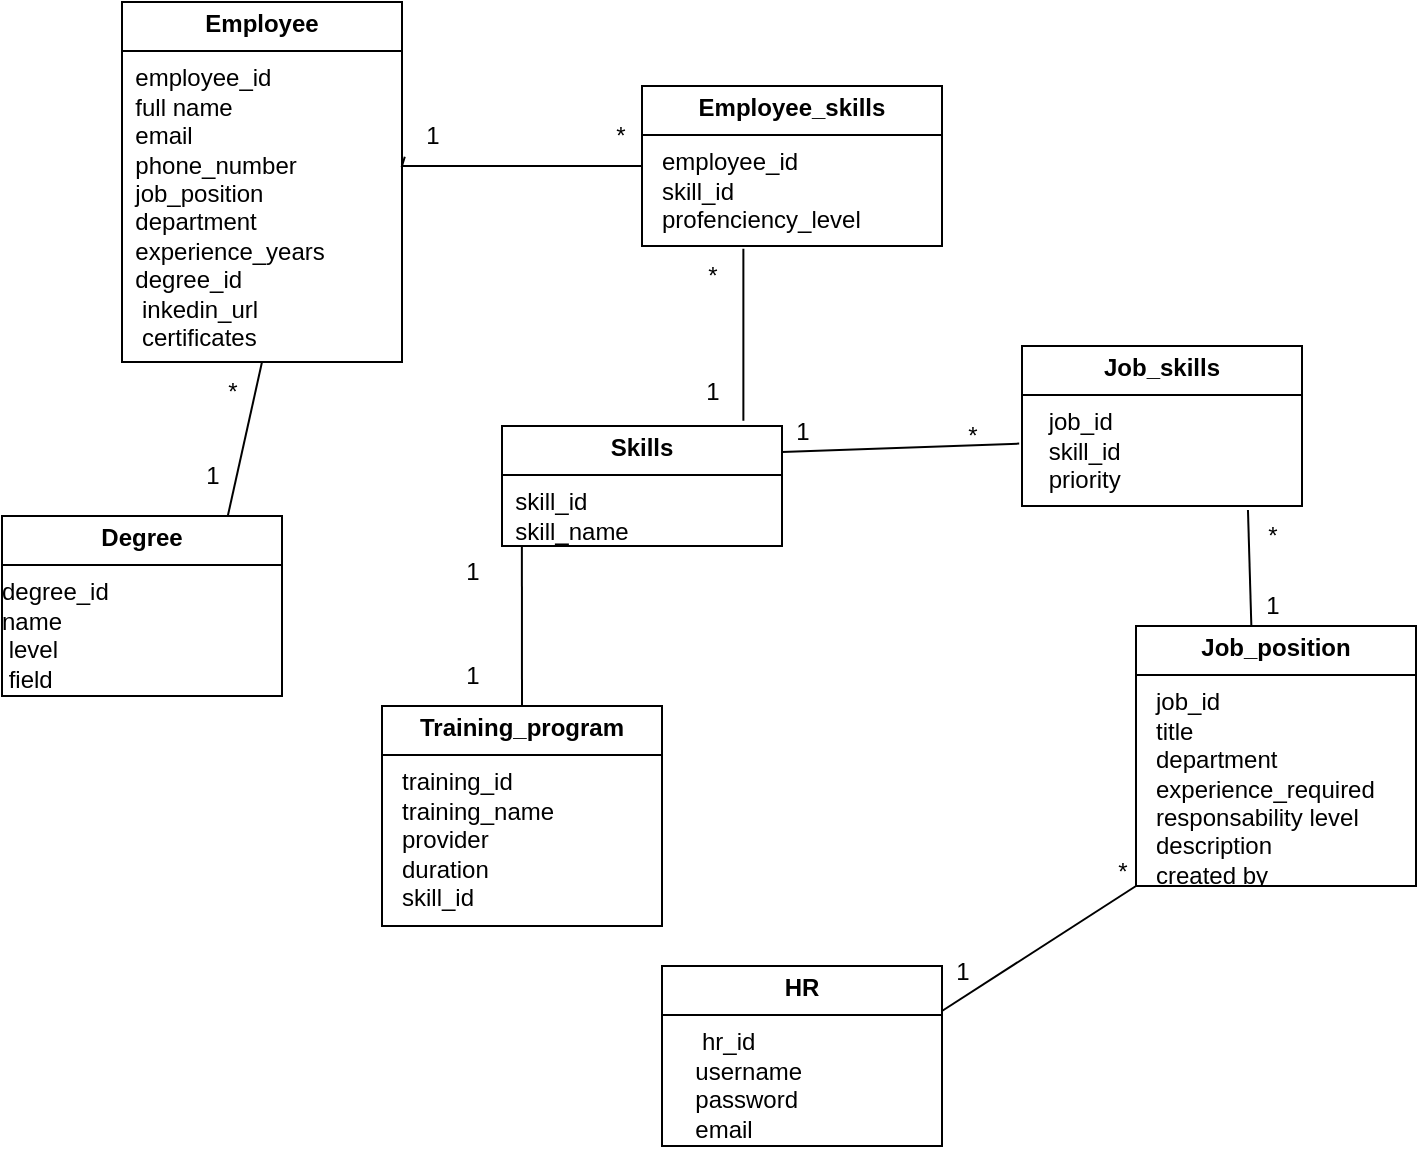 <mxfile version="26.0.14">
  <diagram id="C5RBs43oDa-KdzZeNtuy" name="Page-1">
    <mxGraphModel dx="1461" dy="652" grid="1" gridSize="10" guides="1" tooltips="1" connect="1" arrows="1" fold="1" page="1" pageScale="1" pageWidth="827" pageHeight="1169" math="0" shadow="0">
      <root>
        <mxCell id="WIyWlLk6GJQsqaUBKTNV-0" />
        <mxCell id="WIyWlLk6GJQsqaUBKTNV-1" parent="WIyWlLk6GJQsqaUBKTNV-0" />
        <mxCell id="3dclUxW02WmgJ_x5xP7q-3" value="&lt;p style=&quot;margin:0px;margin-top:4px;text-align:center;&quot;&gt;&lt;b&gt;Employee&lt;/b&gt;&lt;/p&gt;&lt;hr size=&quot;1&quot; style=&quot;border-style:solid;&quot;&gt;&lt;div style=&quot;height:2px;&quot;&gt;&amp;nbsp; employee_id&amp;nbsp; &amp;nbsp; &amp;nbsp; &amp;nbsp; &amp;nbsp; &amp;nbsp; &amp;nbsp; &amp;nbsp; &amp;nbsp; &amp;nbsp; &amp;nbsp; full name&amp;nbsp; &amp;nbsp; &amp;nbsp; &amp;nbsp; &amp;nbsp; &amp;nbsp; &amp;nbsp; &amp;nbsp; &amp;nbsp; &amp;nbsp; &amp;nbsp; &amp;nbsp; &amp;nbsp; &amp;nbsp; email&amp;nbsp; &amp;nbsp; &amp;nbsp; &amp;nbsp; &amp;nbsp; &amp;nbsp; &amp;nbsp; &amp;nbsp; &amp;nbsp; &amp;nbsp; &amp;nbsp; &amp;nbsp; &amp;nbsp; &amp;nbsp; &amp;nbsp; &amp;nbsp; &amp;nbsp; phone_number&amp;nbsp; &amp;nbsp; &amp;nbsp; &amp;nbsp; &amp;nbsp; &amp;nbsp; &amp;nbsp; &amp;nbsp; &amp;nbsp; job_position&amp;nbsp; &amp;nbsp; &amp;nbsp; &amp;nbsp; &amp;nbsp; &amp;nbsp; &amp;nbsp; &amp;nbsp; &amp;nbsp; &amp;nbsp; &amp;nbsp; department&amp;nbsp; &amp;nbsp; &amp;nbsp; &amp;nbsp; &amp;nbsp; &amp;nbsp; &amp;nbsp; &amp;nbsp; &amp;nbsp; &amp;nbsp; &amp;nbsp; &amp;nbsp; experience_years&amp;nbsp; &amp;nbsp; &amp;nbsp; &amp;nbsp; &amp;nbsp; &amp;nbsp; &amp;nbsp; degree_id&amp;nbsp; &amp;nbsp; &amp;nbsp; &amp;nbsp; &amp;nbsp; &amp;nbsp; &amp;nbsp; &amp;nbsp; &amp;nbsp; &amp;nbsp; &amp;nbsp; &amp;nbsp; &amp;nbsp; &amp;nbsp;inkedin_url&amp;nbsp; &amp;nbsp; &amp;nbsp; &amp;nbsp; &amp;nbsp; &amp;nbsp; &amp;nbsp; &amp;nbsp; &amp;nbsp; &amp;nbsp; &amp;nbsp; &amp;nbsp; &amp;nbsp;certificates&amp;nbsp; &amp;nbsp; &amp;nbsp; &amp;nbsp; &amp;nbsp; &amp;nbsp; &amp;nbsp; &amp;nbsp; &amp;nbsp; &amp;nbsp; &amp;nbsp; &amp;nbsp; &amp;nbsp; &amp;nbsp; &amp;nbsp; &amp;nbsp; &amp;nbsp; &amp;nbsp; &amp;nbsp; &amp;nbsp; &amp;nbsp; &amp;nbsp; &amp;nbsp; &amp;nbsp; &amp;nbsp; &amp;nbsp; &amp;nbsp; &amp;nbsp; &amp;nbsp; &amp;nbsp; &amp;nbsp; &amp;nbsp; &amp;nbsp;&lt;/div&gt;&lt;div style=&quot;height:2px;&quot;&gt;&lt;br&gt;&lt;/div&gt;&lt;div style=&quot;height:2px;&quot;&gt;&lt;br&gt;&lt;/div&gt;" style="verticalAlign=top;align=left;overflow=fill;html=1;whiteSpace=wrap;" parent="WIyWlLk6GJQsqaUBKTNV-1" vertex="1">
          <mxGeometry x="180" y="78" width="140" height="180" as="geometry" />
        </mxCell>
        <mxCell id="3dclUxW02WmgJ_x5xP7q-4" value="&lt;p style=&quot;margin:0px;margin-top:4px;text-align:center;&quot;&gt;&lt;b&gt;Skills&lt;/b&gt;&lt;/p&gt;&lt;hr size=&quot;1&quot; style=&quot;border-style:solid;&quot;&gt;&lt;div style=&quot;height:2px;&quot;&gt;&amp;nbsp; skill_id&amp;nbsp; &amp;nbsp; &amp;nbsp; &amp;nbsp; &amp;nbsp; &amp;nbsp; &amp;nbsp; &amp;nbsp; &amp;nbsp; &amp;nbsp; &amp;nbsp; &amp;nbsp; &amp;nbsp; &amp;nbsp; &amp;nbsp; &amp;nbsp; skill_name&lt;/div&gt;&lt;div style=&quot;height:2px;&quot;&gt;&amp;nbsp;&lt;/div&gt;" style="verticalAlign=top;align=left;overflow=fill;html=1;whiteSpace=wrap;" parent="WIyWlLk6GJQsqaUBKTNV-1" vertex="1">
          <mxGeometry x="370" y="290" width="140" height="60" as="geometry" />
        </mxCell>
        <mxCell id="3dclUxW02WmgJ_x5xP7q-8" value="&lt;p style=&quot;margin:0px;margin-top:4px;text-align:center;&quot;&gt;&lt;b&gt;Employee_skills&lt;/b&gt;&lt;/p&gt;&lt;hr size=&quot;1&quot; style=&quot;border-style:solid;&quot;&gt;&lt;div style=&quot;height:2px;&quot;&gt;&amp;nbsp; &amp;nbsp;employee_id&amp;nbsp; &amp;nbsp; &amp;nbsp; &amp;nbsp; &amp;nbsp; &amp;nbsp; &amp;nbsp; &amp;nbsp; &amp;nbsp; &amp;nbsp; &amp;nbsp; &amp;nbsp; &amp;nbsp;skill_id&amp;nbsp; &amp;nbsp; &amp;nbsp; &amp;nbsp; &amp;nbsp; &amp;nbsp; &amp;nbsp; &amp;nbsp; &amp;nbsp; &amp;nbsp; &amp;nbsp; &amp;nbsp; &amp;nbsp; &amp;nbsp; &amp;nbsp; &amp;nbsp; &amp;nbsp; &amp;nbsp;profenciency_level&lt;/div&gt;" style="verticalAlign=top;align=left;overflow=fill;html=1;whiteSpace=wrap;" parent="WIyWlLk6GJQsqaUBKTNV-1" vertex="1">
          <mxGeometry x="440" y="120" width="150" height="80" as="geometry" />
        </mxCell>
        <mxCell id="3dclUxW02WmgJ_x5xP7q-9" style="edgeStyle=orthogonalEdgeStyle;rounded=0;orthogonalLoop=1;jettySize=auto;html=1;exitX=0.5;exitY=1;exitDx=0;exitDy=0;" parent="WIyWlLk6GJQsqaUBKTNV-1" source="3dclUxW02WmgJ_x5xP7q-4" target="3dclUxW02WmgJ_x5xP7q-4" edge="1">
          <mxGeometry relative="1" as="geometry" />
        </mxCell>
        <mxCell id="3dclUxW02WmgJ_x5xP7q-10" value="&lt;p style=&quot;margin:0px;margin-top:4px;text-align:center;&quot;&gt;&lt;b&gt;Job_position&lt;/b&gt;&lt;/p&gt;&lt;hr size=&quot;1&quot; style=&quot;border-style:solid;&quot;&gt;&lt;div style=&quot;height:2px;&quot;&gt;&amp;nbsp; &amp;nbsp;job_id&amp;nbsp; &amp;nbsp; &amp;nbsp; &amp;nbsp; &amp;nbsp; &amp;nbsp; &amp;nbsp; &amp;nbsp; &amp;nbsp; &amp;nbsp; &amp;nbsp; &amp;nbsp; &amp;nbsp; &amp;nbsp; &amp;nbsp; &amp;nbsp; &amp;nbsp;title&amp;nbsp; &amp;nbsp; &amp;nbsp; &amp;nbsp; &amp;nbsp; &amp;nbsp; &amp;nbsp; &amp;nbsp; &amp;nbsp; &amp;nbsp; &amp;nbsp; &amp;nbsp; &amp;nbsp; &amp;nbsp; &amp;nbsp; &amp;nbsp; &amp;nbsp; &amp;nbsp; &amp;nbsp;department&amp;nbsp; &amp;nbsp; &amp;nbsp; &amp;nbsp; &amp;nbsp; &amp;nbsp; &amp;nbsp; &amp;nbsp; &amp;nbsp; &amp;nbsp; &amp;nbsp; &amp;nbsp;experience_required&amp;nbsp; &amp;nbsp; &amp;nbsp; &amp;nbsp; &amp;nbsp;responsability level&amp;nbsp; &amp;nbsp; &amp;nbsp; &amp;nbsp; &amp;nbsp; &amp;nbsp;description&amp;nbsp; &amp;nbsp; &amp;nbsp; &amp;nbsp; &amp;nbsp; &amp;nbsp; &amp;nbsp; &amp;nbsp; &amp;nbsp; &amp;nbsp; &amp;nbsp; &amp;nbsp; &amp;nbsp;created by&lt;/div&gt;" style="verticalAlign=top;align=left;overflow=fill;html=1;whiteSpace=wrap;" parent="WIyWlLk6GJQsqaUBKTNV-1" vertex="1">
          <mxGeometry x="687" y="390" width="140" height="130" as="geometry" />
        </mxCell>
        <mxCell id="3dclUxW02WmgJ_x5xP7q-11" value="&lt;p style=&quot;margin:0px;margin-top:4px;text-align:center;&quot;&gt;&lt;b&gt;Job_skills&lt;/b&gt;&lt;/p&gt;&lt;hr size=&quot;1&quot; style=&quot;border-style:solid;&quot;&gt;&lt;div style=&quot;height:2px;&quot;&gt;&amp;nbsp; &amp;nbsp; job_id&amp;nbsp; &amp;nbsp; &amp;nbsp; &amp;nbsp; &amp;nbsp; &amp;nbsp; &amp;nbsp; &amp;nbsp; &amp;nbsp; &amp;nbsp; &amp;nbsp; &amp;nbsp; &amp;nbsp; &amp;nbsp; &amp;nbsp; &amp;nbsp; skill_id&amp;nbsp; &amp;nbsp; &amp;nbsp; &amp;nbsp; &amp;nbsp; &amp;nbsp; &amp;nbsp; &amp;nbsp; &amp;nbsp; &amp;nbsp; &amp;nbsp; &amp;nbsp; &amp;nbsp; &amp;nbsp; &amp;nbsp; &amp;nbsp; priority&lt;/div&gt;" style="verticalAlign=top;align=left;overflow=fill;html=1;whiteSpace=wrap;" parent="WIyWlLk6GJQsqaUBKTNV-1" vertex="1">
          <mxGeometry x="630" y="250" width="140" height="80" as="geometry" />
        </mxCell>
        <mxCell id="3dclUxW02WmgJ_x5xP7q-12" value="&lt;p style=&quot;margin:0px;margin-top:4px;text-align:center;&quot;&gt;&lt;b&gt;Training_program&lt;/b&gt;&lt;/p&gt;&lt;hr size=&quot;1&quot; style=&quot;border-style:solid;&quot;&gt;&lt;div style=&quot;height:2px;&quot;&gt;&amp;nbsp; &amp;nbsp;training_id&amp;nbsp; &amp;nbsp; &amp;nbsp; &amp;nbsp; &amp;nbsp; &amp;nbsp; &amp;nbsp; &amp;nbsp; &amp;nbsp; &amp;nbsp; &amp;nbsp; &amp;nbsp; &amp;nbsp;training_name&amp;nbsp; &amp;nbsp; &amp;nbsp; &amp;nbsp; &amp;nbsp; &amp;nbsp; &amp;nbsp; &amp;nbsp; &amp;nbsp; &amp;nbsp;provider&amp;nbsp; &amp;nbsp; &amp;nbsp; &amp;nbsp; &amp;nbsp; &amp;nbsp; &amp;nbsp; &amp;nbsp; &amp;nbsp; &amp;nbsp; &amp;nbsp; &amp;nbsp; &amp;nbsp; &amp;nbsp; &amp;nbsp;duration&amp;nbsp; &amp;nbsp; &amp;nbsp; &amp;nbsp; &amp;nbsp; &amp;nbsp; &amp;nbsp; &amp;nbsp; &amp;nbsp; &amp;nbsp; &amp;nbsp; &amp;nbsp; &amp;nbsp; &amp;nbsp; &amp;nbsp;skill_id&amp;nbsp; &amp;nbsp; &amp;nbsp; &amp;nbsp; &amp;nbsp; &amp;nbsp; &amp;nbsp; &amp;nbsp; &amp;nbsp; &amp;nbsp; &amp;nbsp; &amp;nbsp; &amp;nbsp; &amp;nbsp; &amp;nbsp; &amp;nbsp; &amp;nbsp; &amp;nbsp; &amp;nbsp;&lt;/div&gt;" style="verticalAlign=top;align=left;overflow=fill;html=1;whiteSpace=wrap;" parent="WIyWlLk6GJQsqaUBKTNV-1" vertex="1">
          <mxGeometry x="310" y="430" width="140" height="110" as="geometry" />
        </mxCell>
        <mxCell id="3dclUxW02WmgJ_x5xP7q-16" value="&lt;p style=&quot;margin:0px;margin-top:4px;text-align:center;&quot;&gt;&lt;b&gt;HR&lt;/b&gt;&lt;/p&gt;&lt;hr size=&quot;1&quot; style=&quot;border-style:solid;&quot;&gt;&lt;div style=&quot;height:2px;&quot;&gt;&amp;nbsp; &amp;nbsp; &amp;nbsp; hr_id&amp;nbsp; &amp;nbsp; &amp;nbsp; &amp;nbsp; &amp;nbsp; &amp;nbsp; &amp;nbsp; &amp;nbsp; &amp;nbsp; &amp;nbsp; &amp;nbsp; &amp;nbsp; &amp;nbsp; &amp;nbsp; &amp;nbsp; &amp;nbsp; &amp;nbsp;username&amp;nbsp; &amp;nbsp; &amp;nbsp; &amp;nbsp; &amp;nbsp; &amp;nbsp; &amp;nbsp; &amp;nbsp; &amp;nbsp; &amp;nbsp; &amp;nbsp; &amp;nbsp; &amp;nbsp;password&amp;nbsp; &amp;nbsp; &amp;nbsp; &amp;nbsp; &amp;nbsp; &amp;nbsp; &amp;nbsp; &amp;nbsp; &amp;nbsp; &amp;nbsp; &amp;nbsp; &amp;nbsp; &amp;nbsp; &amp;nbsp;email&amp;nbsp; &amp;nbsp; &amp;nbsp; &amp;nbsp; &amp;nbsp; &amp;nbsp; &amp;nbsp; &amp;nbsp; &amp;nbsp;&lt;/div&gt;" style="verticalAlign=top;align=left;overflow=fill;html=1;whiteSpace=wrap;" parent="WIyWlLk6GJQsqaUBKTNV-1" vertex="1">
          <mxGeometry x="450" y="560" width="140" height="90" as="geometry" />
        </mxCell>
        <mxCell id="3dclUxW02WmgJ_x5xP7q-25" value="" style="endArrow=none;html=1;rounded=0;exitX=0.807;exitY=1.025;exitDx=0;exitDy=0;exitPerimeter=0;entryX=0.412;entryY=0;entryDx=0;entryDy=0;entryPerimeter=0;" parent="WIyWlLk6GJQsqaUBKTNV-1" source="3dclUxW02WmgJ_x5xP7q-11" target="3dclUxW02WmgJ_x5xP7q-10" edge="1">
          <mxGeometry relative="1" as="geometry">
            <mxPoint x="650" y="261.33" as="sourcePoint" />
            <mxPoint x="744" y="360" as="targetPoint" />
          </mxGeometry>
        </mxCell>
        <mxCell id="3dclUxW02WmgJ_x5xP7q-29" value="" style="endArrow=none;html=1;rounded=0;entryX=-0.01;entryY=0.61;entryDx=0;entryDy=0;entryPerimeter=0;" parent="WIyWlLk6GJQsqaUBKTNV-1" target="3dclUxW02WmgJ_x5xP7q-11" edge="1">
          <mxGeometry relative="1" as="geometry">
            <mxPoint x="510" y="303" as="sourcePoint" />
            <mxPoint x="620" y="300" as="targetPoint" />
          </mxGeometry>
        </mxCell>
        <mxCell id="3dclUxW02WmgJ_x5xP7q-31" value="" style="endArrow=none;html=1;rounded=0;entryX=0.338;entryY=1.017;entryDx=0;entryDy=0;entryPerimeter=0;exitX=0.862;exitY=-0.044;exitDx=0;exitDy=0;exitPerimeter=0;" parent="WIyWlLk6GJQsqaUBKTNV-1" source="3dclUxW02WmgJ_x5xP7q-4" target="3dclUxW02WmgJ_x5xP7q-8" edge="1">
          <mxGeometry relative="1" as="geometry">
            <mxPoint x="490" y="280" as="sourcePoint" />
            <mxPoint x="510" y="240" as="targetPoint" />
          </mxGeometry>
        </mxCell>
        <mxCell id="3dclUxW02WmgJ_x5xP7q-32" value="" style="endArrow=none;html=1;rounded=0;exitX=1.01;exitY=0.43;exitDx=0;exitDy=0;exitPerimeter=0;" parent="WIyWlLk6GJQsqaUBKTNV-1" source="3dclUxW02WmgJ_x5xP7q-3" edge="1">
          <mxGeometry relative="1" as="geometry">
            <mxPoint x="330" y="160" as="sourcePoint" />
            <mxPoint x="440" y="160" as="targetPoint" />
            <Array as="points">
              <mxPoint x="320" y="160" />
            </Array>
          </mxGeometry>
        </mxCell>
        <mxCell id="3dclUxW02WmgJ_x5xP7q-33" style="edgeStyle=orthogonalEdgeStyle;rounded=0;orthogonalLoop=1;jettySize=auto;html=1;exitX=0.5;exitY=1;exitDx=0;exitDy=0;" parent="WIyWlLk6GJQsqaUBKTNV-1" source="3dclUxW02WmgJ_x5xP7q-12" target="3dclUxW02WmgJ_x5xP7q-12" edge="1">
          <mxGeometry relative="1" as="geometry" />
        </mxCell>
        <mxCell id="K-un5heEjTdDLmdkTGqn-3" value="" style="endArrow=none;html=1;rounded=0;entryX=0.071;entryY=1;entryDx=0;entryDy=0;entryPerimeter=0;exitX=0.5;exitY=0;exitDx=0;exitDy=0;" parent="WIyWlLk6GJQsqaUBKTNV-1" edge="1" target="3dclUxW02WmgJ_x5xP7q-4" source="3dclUxW02WmgJ_x5xP7q-12">
          <mxGeometry width="50" height="50" relative="1" as="geometry">
            <mxPoint x="200" y="480" as="sourcePoint" />
            <mxPoint x="330" y="480" as="targetPoint" />
            <Array as="points">
              <mxPoint x="380" y="430" />
            </Array>
          </mxGeometry>
        </mxCell>
        <mxCell id="K-un5heEjTdDLmdkTGqn-5" value="1" style="text;html=1;align=center;verticalAlign=middle;resizable=0;points=[];autosize=1;strokeColor=none;fillColor=none;" parent="WIyWlLk6GJQsqaUBKTNV-1" vertex="1">
          <mxGeometry x="320" y="130" width="30" height="30" as="geometry" />
        </mxCell>
        <mxCell id="K-un5heEjTdDLmdkTGqn-6" value="*" style="text;html=1;align=center;verticalAlign=middle;resizable=0;points=[];autosize=1;strokeColor=none;fillColor=none;" parent="WIyWlLk6GJQsqaUBKTNV-1" vertex="1">
          <mxGeometry x="414" y="130" width="30" height="30" as="geometry" />
        </mxCell>
        <mxCell id="K-un5heEjTdDLmdkTGqn-7" value="1" style="text;html=1;align=center;verticalAlign=middle;resizable=0;points=[];autosize=1;strokeColor=none;fillColor=none;" parent="WIyWlLk6GJQsqaUBKTNV-1" vertex="1">
          <mxGeometry x="460" y="258" width="30" height="30" as="geometry" />
        </mxCell>
        <mxCell id="K-un5heEjTdDLmdkTGqn-8" value="*" style="text;html=1;align=center;verticalAlign=middle;resizable=0;points=[];autosize=1;strokeColor=none;fillColor=none;" parent="WIyWlLk6GJQsqaUBKTNV-1" vertex="1">
          <mxGeometry x="460" y="200" width="30" height="30" as="geometry" />
        </mxCell>
        <mxCell id="K-un5heEjTdDLmdkTGqn-9" value="1" style="text;html=1;align=center;verticalAlign=middle;resizable=0;points=[];autosize=1;strokeColor=none;fillColor=none;" parent="WIyWlLk6GJQsqaUBKTNV-1" vertex="1">
          <mxGeometry x="505" y="278" width="30" height="30" as="geometry" />
        </mxCell>
        <mxCell id="K-un5heEjTdDLmdkTGqn-10" value="*" style="text;html=1;align=center;verticalAlign=middle;resizable=0;points=[];autosize=1;strokeColor=none;fillColor=none;" parent="WIyWlLk6GJQsqaUBKTNV-1" vertex="1">
          <mxGeometry x="590" y="280" width="30" height="30" as="geometry" />
        </mxCell>
        <mxCell id="K-un5heEjTdDLmdkTGqn-11" value="*" style="text;html=1;align=center;verticalAlign=middle;resizable=0;points=[];autosize=1;strokeColor=none;fillColor=none;" parent="WIyWlLk6GJQsqaUBKTNV-1" vertex="1">
          <mxGeometry x="740" y="330" width="30" height="30" as="geometry" />
        </mxCell>
        <mxCell id="K-un5heEjTdDLmdkTGqn-12" value="1" style="text;html=1;align=center;verticalAlign=middle;resizable=0;points=[];autosize=1;strokeColor=none;fillColor=none;" parent="WIyWlLk6GJQsqaUBKTNV-1" vertex="1">
          <mxGeometry x="740" y="365" width="30" height="30" as="geometry" />
        </mxCell>
        <mxCell id="K-un5heEjTdDLmdkTGqn-16" value="1" style="text;html=1;align=center;verticalAlign=middle;resizable=0;points=[];autosize=1;strokeColor=none;fillColor=none;" parent="WIyWlLk6GJQsqaUBKTNV-1" vertex="1">
          <mxGeometry x="340" y="400" width="30" height="30" as="geometry" />
        </mxCell>
        <mxCell id="K-un5heEjTdDLmdkTGqn-17" value="1" style="text;html=1;align=center;verticalAlign=middle;resizable=0;points=[];autosize=1;strokeColor=none;fillColor=none;" parent="WIyWlLk6GJQsqaUBKTNV-1" vertex="1">
          <mxGeometry x="340" y="348" width="30" height="30" as="geometry" />
        </mxCell>
        <mxCell id="rLfxlaUQJVoP89XnrwP1-2" value="&lt;p style=&quot;margin:0px;margin-top:4px;text-align:center;&quot;&gt;&lt;b&gt;Degree&lt;/b&gt;&lt;/p&gt;&lt;hr size=&quot;1&quot; style=&quot;border-style:solid;&quot;&gt;&lt;div style=&quot;height:2px;&quot;&gt;degree_id&amp;nbsp; &amp;nbsp; &amp;nbsp; &amp;nbsp; &amp;nbsp; &amp;nbsp; &amp;nbsp; &amp;nbsp; &amp;nbsp; &amp;nbsp; &amp;nbsp; &amp;nbsp; &amp;nbsp; name&amp;nbsp; &amp;nbsp; &amp;nbsp; &amp;nbsp; &amp;nbsp; &amp;nbsp; &amp;nbsp; &amp;nbsp; &amp;nbsp; &amp;nbsp; &amp;nbsp; &amp;nbsp; &amp;nbsp; &amp;nbsp; &amp;nbsp; &amp;nbsp; &amp;nbsp;level&amp;nbsp; &amp;nbsp; &amp;nbsp; &amp;nbsp; &amp;nbsp; &amp;nbsp; &amp;nbsp; &amp;nbsp; &amp;nbsp; &amp;nbsp; &amp;nbsp; &amp;nbsp; &amp;nbsp; &amp;nbsp; &amp;nbsp; &amp;nbsp; &amp;nbsp;field&lt;/div&gt;&lt;div style=&quot;height:2px;&quot;&gt;&amp;nbsp; &amp;nbsp; &amp;nbsp; &amp;nbsp;&lt;/div&gt;" style="verticalAlign=top;align=left;overflow=fill;html=1;whiteSpace=wrap;" vertex="1" parent="WIyWlLk6GJQsqaUBKTNV-1">
          <mxGeometry x="120" y="335" width="140" height="90" as="geometry" />
        </mxCell>
        <mxCell id="rLfxlaUQJVoP89XnrwP1-10" value="" style="endArrow=none;html=1;rounded=0;exitX=0.5;exitY=1;exitDx=0;exitDy=0;entryX=0.807;entryY=-0.004;entryDx=0;entryDy=0;entryPerimeter=0;" edge="1" parent="WIyWlLk6GJQsqaUBKTNV-1" source="3dclUxW02WmgJ_x5xP7q-3" target="rLfxlaUQJVoP89XnrwP1-2">
          <mxGeometry width="50" height="50" relative="1" as="geometry">
            <mxPoint x="260" y="345" as="sourcePoint" />
            <mxPoint x="120" y="295" as="targetPoint" />
            <Array as="points" />
          </mxGeometry>
        </mxCell>
        <mxCell id="rLfxlaUQJVoP89XnrwP1-11" value="1" style="text;html=1;align=center;verticalAlign=middle;resizable=0;points=[];autosize=1;strokeColor=none;fillColor=none;" vertex="1" parent="WIyWlLk6GJQsqaUBKTNV-1">
          <mxGeometry x="210" y="300" width="30" height="30" as="geometry" />
        </mxCell>
        <mxCell id="rLfxlaUQJVoP89XnrwP1-12" value="*" style="text;html=1;align=center;verticalAlign=middle;resizable=0;points=[];autosize=1;strokeColor=none;fillColor=none;" vertex="1" parent="WIyWlLk6GJQsqaUBKTNV-1">
          <mxGeometry x="220" y="258" width="30" height="30" as="geometry" />
        </mxCell>
        <mxCell id="rLfxlaUQJVoP89XnrwP1-16" value="" style="endArrow=none;html=1;rounded=0;entryX=0;entryY=1;entryDx=0;entryDy=0;exitX=1;exitY=0.25;exitDx=0;exitDy=0;" edge="1" parent="WIyWlLk6GJQsqaUBKTNV-1" source="3dclUxW02WmgJ_x5xP7q-16" target="3dclUxW02WmgJ_x5xP7q-10">
          <mxGeometry width="50" height="50" relative="1" as="geometry">
            <mxPoint x="390" y="360" as="sourcePoint" />
            <mxPoint x="460" y="360" as="targetPoint" />
            <Array as="points" />
          </mxGeometry>
        </mxCell>
        <mxCell id="rLfxlaUQJVoP89XnrwP1-17" value="1" style="text;html=1;align=center;verticalAlign=middle;resizable=0;points=[];autosize=1;strokeColor=none;fillColor=none;" vertex="1" parent="WIyWlLk6GJQsqaUBKTNV-1">
          <mxGeometry x="585" y="548" width="30" height="30" as="geometry" />
        </mxCell>
        <mxCell id="rLfxlaUQJVoP89XnrwP1-18" value="*" style="text;html=1;align=center;verticalAlign=middle;resizable=0;points=[];autosize=1;strokeColor=none;fillColor=none;" vertex="1" parent="WIyWlLk6GJQsqaUBKTNV-1">
          <mxGeometry x="665" y="498" width="30" height="30" as="geometry" />
        </mxCell>
      </root>
    </mxGraphModel>
  </diagram>
</mxfile>
